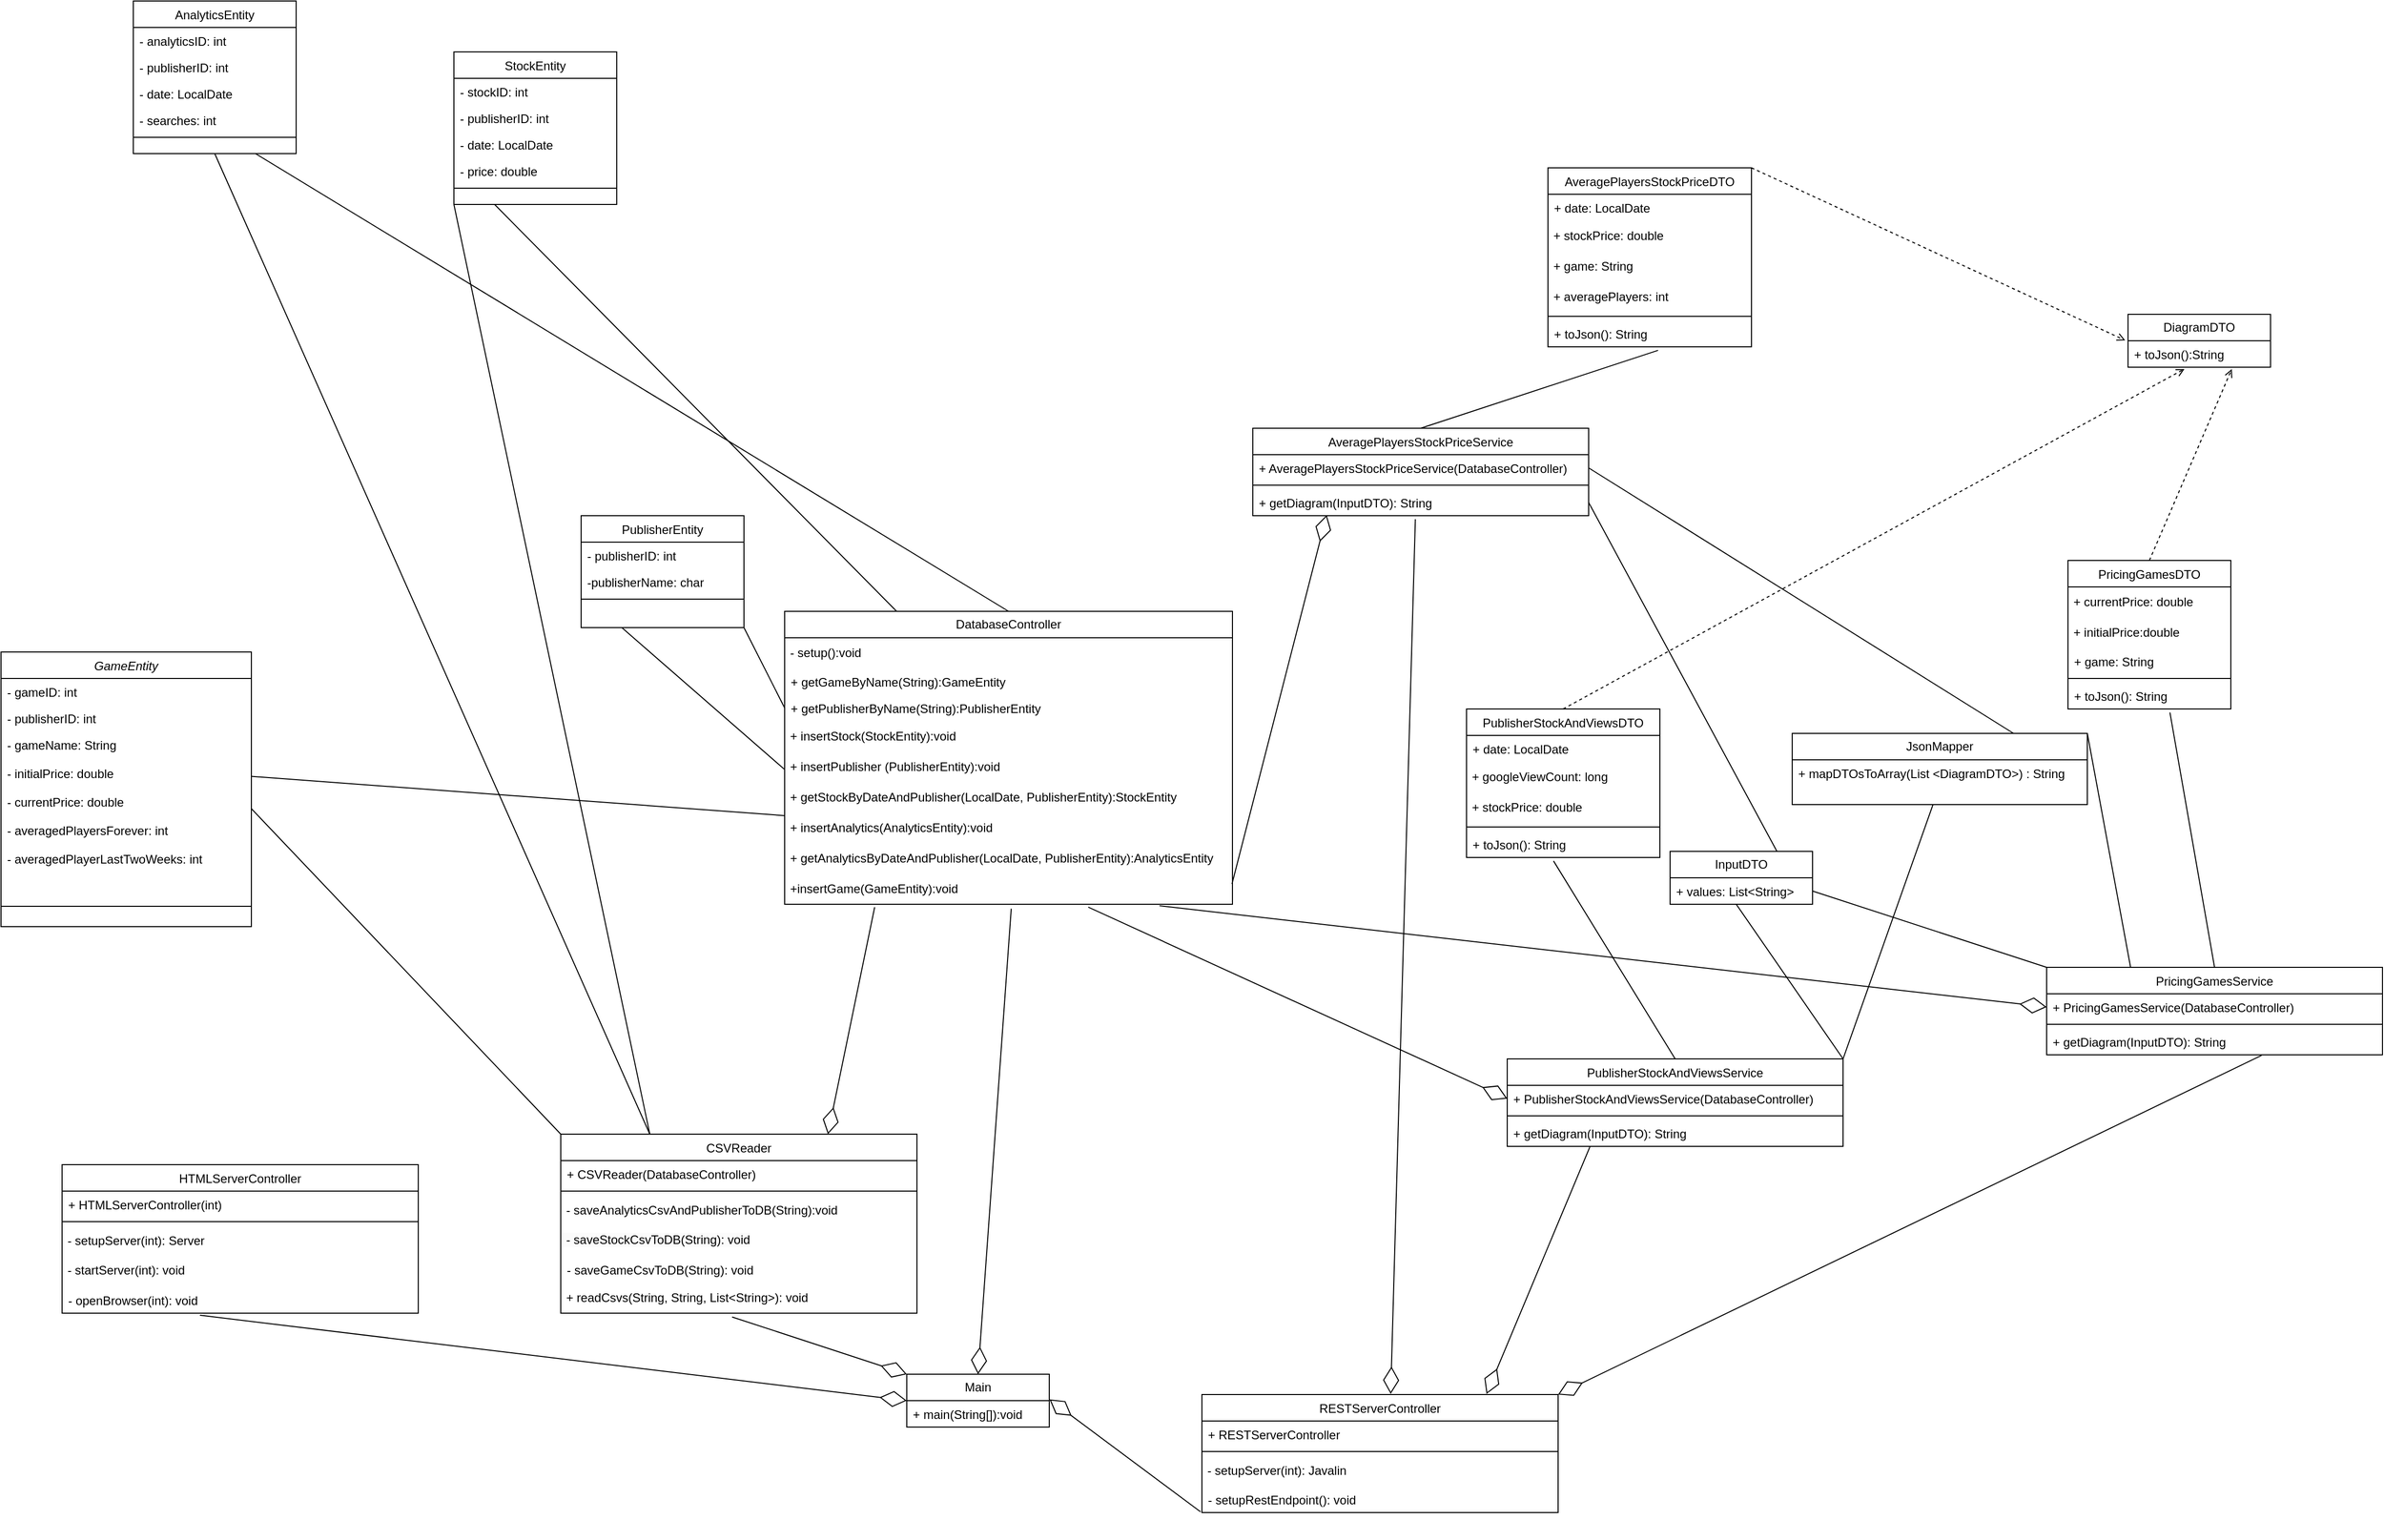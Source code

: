 <mxfile version="26.1.3">
  <diagram id="C5RBs43oDa-KdzZeNtuy" name="Page-1">
    <mxGraphModel dx="3033" dy="2357" grid="1" gridSize="10" guides="1" tooltips="1" connect="1" arrows="1" fold="1" page="1" pageScale="1" pageWidth="827" pageHeight="1169" math="0" shadow="0">
      <root>
        <mxCell id="WIyWlLk6GJQsqaUBKTNV-0" />
        <mxCell id="WIyWlLk6GJQsqaUBKTNV-1" parent="WIyWlLk6GJQsqaUBKTNV-0" />
        <mxCell id="zkfFHV4jXpPFQw0GAbJ--0" value="GameEntity" style="swimlane;fontStyle=2;align=center;verticalAlign=top;childLayout=stackLayout;horizontal=1;startSize=26;horizontalStack=0;resizeParent=1;resizeLast=0;collapsible=1;marginBottom=0;rounded=0;shadow=0;strokeWidth=1;" parent="WIyWlLk6GJQsqaUBKTNV-1" vertex="1">
          <mxGeometry x="-720" y="280" width="246" height="270" as="geometry">
            <mxRectangle x="230" y="140" width="160" height="26" as="alternateBounds" />
          </mxGeometry>
        </mxCell>
        <mxCell id="zkfFHV4jXpPFQw0GAbJ--1" value="- gameID: int" style="text;align=left;verticalAlign=top;spacingLeft=4;spacingRight=4;overflow=hidden;rotatable=0;points=[[0,0.5],[1,0.5]];portConstraint=eastwest;" parent="zkfFHV4jXpPFQw0GAbJ--0" vertex="1">
          <mxGeometry y="26" width="246" height="26" as="geometry" />
        </mxCell>
        <mxCell id="zkfFHV4jXpPFQw0GAbJ--2" value="- publisherID: int&#xa;&#xa;" style="text;align=left;verticalAlign=top;spacingLeft=4;spacingRight=4;overflow=hidden;rotatable=0;points=[[0,0.5],[1,0.5]];portConstraint=eastwest;rounded=0;shadow=0;html=0;" parent="zkfFHV4jXpPFQw0GAbJ--0" vertex="1">
          <mxGeometry y="52" width="246" height="26" as="geometry" />
        </mxCell>
        <mxCell id="zkfFHV4jXpPFQw0GAbJ--3" value="- gameName: String&#xa;&#xa;- initialPrice: double&#xa;&#xa;- currentPrice: double&#xa;&#xa;- averagedPlayersForever: int&#xa;&#xa;- averagedPlayerLastTwoWeeks: int&#xa;&#xa;" style="text;align=left;verticalAlign=top;spacingLeft=4;spacingRight=4;overflow=hidden;rotatable=0;points=[[0,0.5],[1,0.5]];portConstraint=eastwest;rounded=0;shadow=0;html=0;" parent="zkfFHV4jXpPFQw0GAbJ--0" vertex="1">
          <mxGeometry y="78" width="246" height="152" as="geometry" />
        </mxCell>
        <mxCell id="zkfFHV4jXpPFQw0GAbJ--4" value="" style="line;html=1;strokeWidth=1;align=left;verticalAlign=middle;spacingTop=-1;spacingLeft=3;spacingRight=3;rotatable=0;labelPosition=right;points=[];portConstraint=eastwest;" parent="zkfFHV4jXpPFQw0GAbJ--0" vertex="1">
          <mxGeometry y="230" width="246" height="40" as="geometry" />
        </mxCell>
        <mxCell id="zkfFHV4jXpPFQw0GAbJ--6" value="AnalyticsEntity" style="swimlane;fontStyle=0;align=center;verticalAlign=top;childLayout=stackLayout;horizontal=1;startSize=26;horizontalStack=0;resizeParent=1;resizeLast=0;collapsible=1;marginBottom=0;rounded=0;shadow=0;strokeWidth=1;" parent="WIyWlLk6GJQsqaUBKTNV-1" vertex="1">
          <mxGeometry x="-590" y="-360" width="160" height="150" as="geometry">
            <mxRectangle x="130" y="380" width="160" height="26" as="alternateBounds" />
          </mxGeometry>
        </mxCell>
        <mxCell id="zkfFHV4jXpPFQw0GAbJ--7" value="- analyticsID: int" style="text;align=left;verticalAlign=top;spacingLeft=4;spacingRight=4;overflow=hidden;rotatable=0;points=[[0,0.5],[1,0.5]];portConstraint=eastwest;" parent="zkfFHV4jXpPFQw0GAbJ--6" vertex="1">
          <mxGeometry y="26" width="160" height="26" as="geometry" />
        </mxCell>
        <mxCell id="zkfFHV4jXpPFQw0GAbJ--8" value="- publisherID: int" style="text;align=left;verticalAlign=top;spacingLeft=4;spacingRight=4;overflow=hidden;rotatable=0;points=[[0,0.5],[1,0.5]];portConstraint=eastwest;rounded=0;shadow=0;html=0;" parent="zkfFHV4jXpPFQw0GAbJ--6" vertex="1">
          <mxGeometry y="52" width="160" height="26" as="geometry" />
        </mxCell>
        <mxCell id="WZVfGuY07HlOEcDQ4D2R-6" value="- date: LocalDate" style="text;align=left;verticalAlign=top;spacingLeft=4;spacingRight=4;overflow=hidden;rotatable=0;points=[[0,0.5],[1,0.5]];portConstraint=eastwest;" parent="zkfFHV4jXpPFQw0GAbJ--6" vertex="1">
          <mxGeometry y="78" width="160" height="26" as="geometry" />
        </mxCell>
        <mxCell id="WZVfGuY07HlOEcDQ4D2R-7" value="- searches: int " style="text;align=left;verticalAlign=top;spacingLeft=4;spacingRight=4;overflow=hidden;rotatable=0;points=[[0,0.5],[1,0.5]];portConstraint=eastwest;" parent="zkfFHV4jXpPFQw0GAbJ--6" vertex="1">
          <mxGeometry y="104" width="160" height="26" as="geometry" />
        </mxCell>
        <mxCell id="zkfFHV4jXpPFQw0GAbJ--9" value="" style="line;html=1;strokeWidth=1;align=left;verticalAlign=middle;spacingTop=-1;spacingLeft=3;spacingRight=3;rotatable=0;labelPosition=right;points=[];portConstraint=eastwest;" parent="zkfFHV4jXpPFQw0GAbJ--6" vertex="1">
          <mxGeometry y="130" width="160" height="8" as="geometry" />
        </mxCell>
        <mxCell id="zkfFHV4jXpPFQw0GAbJ--13" value="StockEntity" style="swimlane;fontStyle=0;align=center;verticalAlign=top;childLayout=stackLayout;horizontal=1;startSize=26;horizontalStack=0;resizeParent=1;resizeLast=0;collapsible=1;marginBottom=0;rounded=0;shadow=0;strokeWidth=1;" parent="WIyWlLk6GJQsqaUBKTNV-1" vertex="1">
          <mxGeometry x="-275" y="-310" width="160" height="150" as="geometry">
            <mxRectangle x="340" y="380" width="170" height="26" as="alternateBounds" />
          </mxGeometry>
        </mxCell>
        <mxCell id="zkfFHV4jXpPFQw0GAbJ--14" value="- stockID: int" style="text;align=left;verticalAlign=top;spacingLeft=4;spacingRight=4;overflow=hidden;rotatable=0;points=[[0,0.5],[1,0.5]];portConstraint=eastwest;" parent="zkfFHV4jXpPFQw0GAbJ--13" vertex="1">
          <mxGeometry y="26" width="160" height="26" as="geometry" />
        </mxCell>
        <mxCell id="WZVfGuY07HlOEcDQ4D2R-8" value="- publisherID: int" style="text;align=left;verticalAlign=top;spacingLeft=4;spacingRight=4;overflow=hidden;rotatable=0;points=[[0,0.5],[1,0.5]];portConstraint=eastwest;" parent="zkfFHV4jXpPFQw0GAbJ--13" vertex="1">
          <mxGeometry y="52" width="160" height="26" as="geometry" />
        </mxCell>
        <mxCell id="WZVfGuY07HlOEcDQ4D2R-9" value="- date: LocalDate" style="text;align=left;verticalAlign=top;spacingLeft=4;spacingRight=4;overflow=hidden;rotatable=0;points=[[0,0.5],[1,0.5]];portConstraint=eastwest;" parent="zkfFHV4jXpPFQw0GAbJ--13" vertex="1">
          <mxGeometry y="78" width="160" height="26" as="geometry" />
        </mxCell>
        <mxCell id="WZVfGuY07HlOEcDQ4D2R-10" value="- price: double" style="text;align=left;verticalAlign=top;spacingLeft=4;spacingRight=4;overflow=hidden;rotatable=0;points=[[0,0.5],[1,0.5]];portConstraint=eastwest;" parent="zkfFHV4jXpPFQw0GAbJ--13" vertex="1">
          <mxGeometry y="104" width="160" height="26" as="geometry" />
        </mxCell>
        <mxCell id="zkfFHV4jXpPFQw0GAbJ--15" value="" style="line;html=1;strokeWidth=1;align=left;verticalAlign=middle;spacingTop=-1;spacingLeft=3;spacingRight=3;rotatable=0;labelPosition=right;points=[];portConstraint=eastwest;" parent="zkfFHV4jXpPFQw0GAbJ--13" vertex="1">
          <mxGeometry y="130" width="160" height="8" as="geometry" />
        </mxCell>
        <mxCell id="zkfFHV4jXpPFQw0GAbJ--17" value="PublisherEntity" style="swimlane;fontStyle=0;align=center;verticalAlign=top;childLayout=stackLayout;horizontal=1;startSize=26;horizontalStack=0;resizeParent=1;resizeLast=0;collapsible=1;marginBottom=0;rounded=0;shadow=0;strokeWidth=1;" parent="WIyWlLk6GJQsqaUBKTNV-1" vertex="1">
          <mxGeometry x="-150" y="146" width="160" height="110" as="geometry">
            <mxRectangle x="550" y="140" width="160" height="26" as="alternateBounds" />
          </mxGeometry>
        </mxCell>
        <mxCell id="zkfFHV4jXpPFQw0GAbJ--18" value="- publisherID: int" style="text;align=left;verticalAlign=top;spacingLeft=4;spacingRight=4;overflow=hidden;rotatable=0;points=[[0,0.5],[1,0.5]];portConstraint=eastwest;" parent="zkfFHV4jXpPFQw0GAbJ--17" vertex="1">
          <mxGeometry y="26" width="160" height="26" as="geometry" />
        </mxCell>
        <mxCell id="zkfFHV4jXpPFQw0GAbJ--22" value="-publisherName: char" style="text;align=left;verticalAlign=top;spacingLeft=4;spacingRight=4;overflow=hidden;rotatable=0;points=[[0,0.5],[1,0.5]];portConstraint=eastwest;rounded=0;shadow=0;html=0;" parent="zkfFHV4jXpPFQw0GAbJ--17" vertex="1">
          <mxGeometry y="52" width="160" height="26" as="geometry" />
        </mxCell>
        <mxCell id="zkfFHV4jXpPFQw0GAbJ--23" value="" style="line;html=1;strokeWidth=1;align=left;verticalAlign=middle;spacingTop=-1;spacingLeft=3;spacingRight=3;rotatable=0;labelPosition=right;points=[];portConstraint=eastwest;" parent="zkfFHV4jXpPFQw0GAbJ--17" vertex="1">
          <mxGeometry y="78" width="160" height="8" as="geometry" />
        </mxCell>
        <mxCell id="DfI2QQ_GTgpXw9auelYP-0" value="DatabaseController" style="swimlane;fontStyle=0;childLayout=stackLayout;horizontal=1;startSize=26;fillColor=none;horizontalStack=0;resizeParent=1;resizeParentMax=0;resizeLast=0;collapsible=1;marginBottom=0;whiteSpace=wrap;html=1;" vertex="1" parent="WIyWlLk6GJQsqaUBKTNV-1">
          <mxGeometry x="50" y="240" width="440" height="288" as="geometry" />
        </mxCell>
        <mxCell id="DfI2QQ_GTgpXw9auelYP-10" value="&amp;nbsp;- setup():void" style="text;html=1;align=left;verticalAlign=middle;resizable=0;points=[];autosize=1;strokeColor=none;fillColor=none;" vertex="1" parent="DfI2QQ_GTgpXw9auelYP-0">
          <mxGeometry y="26" width="440" height="30" as="geometry" />
        </mxCell>
        <mxCell id="DfI2QQ_GTgpXw9auelYP-1" value="+ getGameByName(String):GameEntity&amp;nbsp;" style="text;strokeColor=none;fillColor=none;align=left;verticalAlign=top;spacingLeft=4;spacingRight=4;overflow=hidden;rotatable=0;points=[[0,0.5],[1,0.5]];portConstraint=eastwest;whiteSpace=wrap;html=1;" vertex="1" parent="DfI2QQ_GTgpXw9auelYP-0">
          <mxGeometry y="56" width="440" height="26" as="geometry" />
        </mxCell>
        <mxCell id="DfI2QQ_GTgpXw9auelYP-2" value="+ getPublisherByName(String):PublisherEntity" style="text;strokeColor=none;fillColor=none;align=left;verticalAlign=top;spacingLeft=4;spacingRight=4;overflow=hidden;rotatable=0;points=[[0,0.5],[1,0.5]];portConstraint=eastwest;whiteSpace=wrap;html=1;" vertex="1" parent="DfI2QQ_GTgpXw9auelYP-0">
          <mxGeometry y="82" width="440" height="26" as="geometry" />
        </mxCell>
        <mxCell id="DfI2QQ_GTgpXw9auelYP-5" value="&amp;nbsp;+ insertStock(StockEntity):void" style="text;html=1;align=left;verticalAlign=middle;resizable=0;points=[];autosize=1;strokeColor=none;fillColor=none;" vertex="1" parent="DfI2QQ_GTgpXw9auelYP-0">
          <mxGeometry y="108" width="440" height="30" as="geometry" />
        </mxCell>
        <mxCell id="DfI2QQ_GTgpXw9auelYP-6" value="&amp;nbsp;+ insertPublisher (PublisherEntity):void" style="text;html=1;align=left;verticalAlign=middle;resizable=0;points=[];autosize=1;strokeColor=none;fillColor=none;" vertex="1" parent="DfI2QQ_GTgpXw9auelYP-0">
          <mxGeometry y="138" width="440" height="30" as="geometry" />
        </mxCell>
        <mxCell id="DfI2QQ_GTgpXw9auelYP-7" value="&amp;nbsp;+ getStockByDateAndPublisher(LocalDate, PublisherEntity):StockEntity" style="text;html=1;align=left;verticalAlign=middle;resizable=0;points=[];autosize=1;strokeColor=none;fillColor=none;" vertex="1" parent="DfI2QQ_GTgpXw9auelYP-0">
          <mxGeometry y="168" width="440" height="30" as="geometry" />
        </mxCell>
        <mxCell id="DfI2QQ_GTgpXw9auelYP-4" value="&amp;nbsp;+ insertAnalytics(AnalyticsEntity):void" style="text;html=1;align=left;verticalAlign=middle;resizable=0;points=[];autosize=1;strokeColor=none;fillColor=none;" vertex="1" parent="DfI2QQ_GTgpXw9auelYP-0">
          <mxGeometry y="198" width="440" height="30" as="geometry" />
        </mxCell>
        <mxCell id="DfI2QQ_GTgpXw9auelYP-9" value="&amp;nbsp;+ getAnalyticsByDateAndPublisher(LocalDate, PublisherEntity):AnalyticsEntity" style="text;html=1;align=left;verticalAlign=middle;resizable=0;points=[];autosize=1;strokeColor=none;fillColor=none;" vertex="1" parent="DfI2QQ_GTgpXw9auelYP-0">
          <mxGeometry y="228" width="440" height="30" as="geometry" />
        </mxCell>
        <mxCell id="DfI2QQ_GTgpXw9auelYP-8" value="&amp;nbsp;+insertGame(GameEntity):void" style="text;html=1;align=left;verticalAlign=middle;resizable=0;points=[];autosize=1;strokeColor=none;fillColor=none;" vertex="1" parent="DfI2QQ_GTgpXw9auelYP-0">
          <mxGeometry y="258" width="440" height="30" as="geometry" />
        </mxCell>
        <mxCell id="DfI2QQ_GTgpXw9auelYP-11" value="DiagramDTO" style="swimlane;fontStyle=0;childLayout=stackLayout;horizontal=1;startSize=26;fillColor=none;horizontalStack=0;resizeParent=1;resizeParentMax=0;resizeLast=0;collapsible=1;marginBottom=0;whiteSpace=wrap;html=1;" vertex="1" parent="WIyWlLk6GJQsqaUBKTNV-1">
          <mxGeometry x="1370" y="-52" width="140" height="52" as="geometry" />
        </mxCell>
        <mxCell id="DfI2QQ_GTgpXw9auelYP-12" value="+ toJson():String" style="text;strokeColor=none;fillColor=none;align=left;verticalAlign=top;spacingLeft=4;spacingRight=4;overflow=hidden;rotatable=0;points=[[0,0.5],[1,0.5]];portConstraint=eastwest;whiteSpace=wrap;html=1;" vertex="1" parent="DfI2QQ_GTgpXw9auelYP-11">
          <mxGeometry y="26" width="140" height="26" as="geometry" />
        </mxCell>
        <mxCell id="DfI2QQ_GTgpXw9auelYP-19" value="&lt;span style=&quot;font-weight: normal;&quot;&gt;PricingGamesDTO&lt;/span&gt;" style="swimlane;fontStyle=1;align=center;verticalAlign=top;childLayout=stackLayout;horizontal=1;startSize=26;horizontalStack=0;resizeParent=1;resizeParentMax=0;resizeLast=0;collapsible=1;marginBottom=0;whiteSpace=wrap;html=1;" vertex="1" parent="WIyWlLk6GJQsqaUBKTNV-1">
          <mxGeometry x="1311" y="190" width="160" height="146" as="geometry" />
        </mxCell>
        <mxCell id="DfI2QQ_GTgpXw9auelYP-23" value="&amp;nbsp;+ currentPrice: double" style="text;html=1;align=left;verticalAlign=middle;resizable=0;points=[];autosize=1;strokeColor=none;fillColor=none;" vertex="1" parent="DfI2QQ_GTgpXw9auelYP-19">
          <mxGeometry y="26" width="160" height="30" as="geometry" />
        </mxCell>
        <mxCell id="DfI2QQ_GTgpXw9auelYP-24" value="&amp;nbsp;+ initialPrice:double" style="text;html=1;align=left;verticalAlign=middle;resizable=0;points=[];autosize=1;strokeColor=none;fillColor=none;" vertex="1" parent="DfI2QQ_GTgpXw9auelYP-19">
          <mxGeometry y="56" width="160" height="30" as="geometry" />
        </mxCell>
        <mxCell id="DfI2QQ_GTgpXw9auelYP-20" value="+ game: String" style="text;strokeColor=none;fillColor=none;align=left;verticalAlign=top;spacingLeft=4;spacingRight=4;overflow=hidden;rotatable=0;points=[[0,0.5],[1,0.5]];portConstraint=eastwest;whiteSpace=wrap;html=1;" vertex="1" parent="DfI2QQ_GTgpXw9auelYP-19">
          <mxGeometry y="86" width="160" height="26" as="geometry" />
        </mxCell>
        <mxCell id="DfI2QQ_GTgpXw9auelYP-21" value="" style="line;strokeWidth=1;fillColor=none;align=left;verticalAlign=middle;spacingTop=-1;spacingLeft=3;spacingRight=3;rotatable=0;labelPosition=right;points=[];portConstraint=eastwest;strokeColor=inherit;" vertex="1" parent="DfI2QQ_GTgpXw9auelYP-19">
          <mxGeometry y="112" width="160" height="8" as="geometry" />
        </mxCell>
        <mxCell id="DfI2QQ_GTgpXw9auelYP-22" value="+ toJson(): String" style="text;strokeColor=none;fillColor=none;align=left;verticalAlign=top;spacingLeft=4;spacingRight=4;overflow=hidden;rotatable=0;points=[[0,0.5],[1,0.5]];portConstraint=eastwest;whiteSpace=wrap;html=1;" vertex="1" parent="DfI2QQ_GTgpXw9auelYP-19">
          <mxGeometry y="120" width="160" height="26" as="geometry" />
        </mxCell>
        <mxCell id="DfI2QQ_GTgpXw9auelYP-26" value="&lt;span style=&quot;font-weight: normal;&quot;&gt;AveragePlayersStockPriceDTO&lt;/span&gt;" style="swimlane;fontStyle=1;align=center;verticalAlign=top;childLayout=stackLayout;horizontal=1;startSize=26;horizontalStack=0;resizeParent=1;resizeParentMax=0;resizeLast=0;collapsible=1;marginBottom=0;whiteSpace=wrap;html=1;" vertex="1" parent="WIyWlLk6GJQsqaUBKTNV-1">
          <mxGeometry x="800" y="-196" width="200" height="176" as="geometry" />
        </mxCell>
        <mxCell id="DfI2QQ_GTgpXw9auelYP-27" value="+ date: LocalDate" style="text;strokeColor=none;fillColor=none;align=left;verticalAlign=top;spacingLeft=4;spacingRight=4;overflow=hidden;rotatable=0;points=[[0,0.5],[1,0.5]];portConstraint=eastwest;whiteSpace=wrap;html=1;" vertex="1" parent="DfI2QQ_GTgpXw9auelYP-26">
          <mxGeometry y="26" width="200" height="26" as="geometry" />
        </mxCell>
        <mxCell id="DfI2QQ_GTgpXw9auelYP-30" value="&amp;nbsp;+ stockPrice: double&amp;nbsp;" style="text;html=1;align=left;verticalAlign=middle;resizable=0;points=[];autosize=1;strokeColor=none;fillColor=none;" vertex="1" parent="DfI2QQ_GTgpXw9auelYP-26">
          <mxGeometry y="52" width="200" height="30" as="geometry" />
        </mxCell>
        <mxCell id="DfI2QQ_GTgpXw9auelYP-32" value="&amp;nbsp;+ game: String" style="text;html=1;align=left;verticalAlign=middle;resizable=0;points=[];autosize=1;strokeColor=none;fillColor=none;" vertex="1" parent="DfI2QQ_GTgpXw9auelYP-26">
          <mxGeometry y="82" width="200" height="30" as="geometry" />
        </mxCell>
        <mxCell id="DfI2QQ_GTgpXw9auelYP-33" value="&amp;nbsp;+ averagePlayers: int" style="text;html=1;align=left;verticalAlign=middle;resizable=0;points=[];autosize=1;strokeColor=none;fillColor=none;" vertex="1" parent="DfI2QQ_GTgpXw9auelYP-26">
          <mxGeometry y="112" width="200" height="30" as="geometry" />
        </mxCell>
        <mxCell id="DfI2QQ_GTgpXw9auelYP-28" value="" style="line;strokeWidth=1;fillColor=none;align=left;verticalAlign=middle;spacingTop=-1;spacingLeft=3;spacingRight=3;rotatable=0;labelPosition=right;points=[];portConstraint=eastwest;strokeColor=inherit;" vertex="1" parent="DfI2QQ_GTgpXw9auelYP-26">
          <mxGeometry y="142" width="200" height="8" as="geometry" />
        </mxCell>
        <mxCell id="DfI2QQ_GTgpXw9auelYP-29" value="+ toJson(): String" style="text;strokeColor=none;fillColor=none;align=left;verticalAlign=top;spacingLeft=4;spacingRight=4;overflow=hidden;rotatable=0;points=[[0,0.5],[1,0.5]];portConstraint=eastwest;whiteSpace=wrap;html=1;" vertex="1" parent="DfI2QQ_GTgpXw9auelYP-26">
          <mxGeometry y="150" width="200" height="26" as="geometry" />
        </mxCell>
        <mxCell id="DfI2QQ_GTgpXw9auelYP-34" value="&lt;span style=&quot;font-weight: 400;&quot;&gt;PublisherStockAndViewsDTO&lt;/span&gt;" style="swimlane;fontStyle=1;align=center;verticalAlign=top;childLayout=stackLayout;horizontal=1;startSize=26;horizontalStack=0;resizeParent=1;resizeParentMax=0;resizeLast=0;collapsible=1;marginBottom=0;whiteSpace=wrap;html=1;" vertex="1" parent="WIyWlLk6GJQsqaUBKTNV-1">
          <mxGeometry x="720" y="336" width="190" height="146" as="geometry" />
        </mxCell>
        <mxCell id="DfI2QQ_GTgpXw9auelYP-35" value="+ date: LocalDate" style="text;strokeColor=none;fillColor=none;align=left;verticalAlign=top;spacingLeft=4;spacingRight=4;overflow=hidden;rotatable=0;points=[[0,0.5],[1,0.5]];portConstraint=eastwest;whiteSpace=wrap;html=1;" vertex="1" parent="DfI2QQ_GTgpXw9auelYP-34">
          <mxGeometry y="26" width="190" height="26" as="geometry" />
        </mxCell>
        <mxCell id="DfI2QQ_GTgpXw9auelYP-38" value="&amp;nbsp;+ googleViewCount: long" style="text;html=1;align=left;verticalAlign=middle;resizable=0;points=[];autosize=1;strokeColor=none;fillColor=none;" vertex="1" parent="DfI2QQ_GTgpXw9auelYP-34">
          <mxGeometry y="52" width="190" height="30" as="geometry" />
        </mxCell>
        <mxCell id="DfI2QQ_GTgpXw9auelYP-39" value="&amp;nbsp;+ stockPrice: double" style="text;html=1;align=left;verticalAlign=middle;resizable=0;points=[];autosize=1;strokeColor=none;fillColor=none;" vertex="1" parent="DfI2QQ_GTgpXw9auelYP-34">
          <mxGeometry y="82" width="190" height="30" as="geometry" />
        </mxCell>
        <mxCell id="DfI2QQ_GTgpXw9auelYP-36" value="" style="line;strokeWidth=1;fillColor=none;align=left;verticalAlign=middle;spacingTop=-1;spacingLeft=3;spacingRight=3;rotatable=0;labelPosition=right;points=[];portConstraint=eastwest;strokeColor=inherit;" vertex="1" parent="DfI2QQ_GTgpXw9auelYP-34">
          <mxGeometry y="112" width="190" height="8" as="geometry" />
        </mxCell>
        <mxCell id="DfI2QQ_GTgpXw9auelYP-37" value="+ toJson(): String" style="text;strokeColor=none;fillColor=none;align=left;verticalAlign=top;spacingLeft=4;spacingRight=4;overflow=hidden;rotatable=0;points=[[0,0.5],[1,0.5]];portConstraint=eastwest;whiteSpace=wrap;html=1;" vertex="1" parent="DfI2QQ_GTgpXw9auelYP-34">
          <mxGeometry y="120" width="190" height="26" as="geometry" />
        </mxCell>
        <mxCell id="DfI2QQ_GTgpXw9auelYP-40" value="InputDTO" style="swimlane;fontStyle=0;childLayout=stackLayout;horizontal=1;startSize=26;fillColor=none;horizontalStack=0;resizeParent=1;resizeParentMax=0;resizeLast=0;collapsible=1;marginBottom=0;whiteSpace=wrap;html=1;" vertex="1" parent="WIyWlLk6GJQsqaUBKTNV-1">
          <mxGeometry x="920" y="476" width="140" height="52" as="geometry" />
        </mxCell>
        <mxCell id="DfI2QQ_GTgpXw9auelYP-41" value="+ values: List&amp;lt;String&amp;gt;" style="text;strokeColor=none;fillColor=none;align=left;verticalAlign=top;spacingLeft=4;spacingRight=4;overflow=hidden;rotatable=0;points=[[0,0.5],[1,0.5]];portConstraint=eastwest;whiteSpace=wrap;html=1;" vertex="1" parent="DfI2QQ_GTgpXw9auelYP-40">
          <mxGeometry y="26" width="140" height="26" as="geometry" />
        </mxCell>
        <mxCell id="DfI2QQ_GTgpXw9auelYP-44" value="Main" style="swimlane;fontStyle=0;childLayout=stackLayout;horizontal=1;startSize=26;fillColor=none;horizontalStack=0;resizeParent=1;resizeParentMax=0;resizeLast=0;collapsible=1;marginBottom=0;whiteSpace=wrap;html=1;" vertex="1" parent="WIyWlLk6GJQsqaUBKTNV-1">
          <mxGeometry x="170" y="990" width="140" height="52" as="geometry" />
        </mxCell>
        <mxCell id="DfI2QQ_GTgpXw9auelYP-45" value="+ main(String[]):void" style="text;strokeColor=none;fillColor=none;align=left;verticalAlign=top;spacingLeft=4;spacingRight=4;overflow=hidden;rotatable=0;points=[[0,0.5],[1,0.5]];portConstraint=eastwest;whiteSpace=wrap;html=1;" vertex="1" parent="DfI2QQ_GTgpXw9auelYP-44">
          <mxGeometry y="26" width="140" height="26" as="geometry" />
        </mxCell>
        <mxCell id="DfI2QQ_GTgpXw9auelYP-46" value="JsonMapper" style="swimlane;fontStyle=0;childLayout=stackLayout;horizontal=1;startSize=26;fillColor=none;horizontalStack=0;resizeParent=1;resizeParentMax=0;resizeLast=0;collapsible=1;marginBottom=0;whiteSpace=wrap;html=1;" vertex="1" parent="WIyWlLk6GJQsqaUBKTNV-1">
          <mxGeometry x="1040" y="360" width="290" height="70" as="geometry" />
        </mxCell>
        <mxCell id="DfI2QQ_GTgpXw9auelYP-47" value="+ mapDTOsToArray(List &amp;lt;DiagramDTO&amp;gt;) : String" style="text;strokeColor=none;fillColor=none;align=left;verticalAlign=top;spacingLeft=4;spacingRight=4;overflow=hidden;rotatable=0;points=[[0,0.5],[1,0.5]];portConstraint=eastwest;whiteSpace=wrap;html=1;" vertex="1" parent="DfI2QQ_GTgpXw9auelYP-46">
          <mxGeometry y="26" width="290" height="44" as="geometry" />
        </mxCell>
        <mxCell id="DfI2QQ_GTgpXw9auelYP-48" value="&lt;span style=&quot;font-weight: 400;&quot;&gt;AveragePlayersStockPriceService&lt;/span&gt;" style="swimlane;fontStyle=1;align=center;verticalAlign=top;childLayout=stackLayout;horizontal=1;startSize=26;horizontalStack=0;resizeParent=1;resizeParentMax=0;resizeLast=0;collapsible=1;marginBottom=0;whiteSpace=wrap;html=1;" vertex="1" parent="WIyWlLk6GJQsqaUBKTNV-1">
          <mxGeometry x="510" y="60" width="330" height="86" as="geometry" />
        </mxCell>
        <mxCell id="DfI2QQ_GTgpXw9auelYP-49" value="+ AveragePlayersStockPriceService(DatabaseController)" style="text;strokeColor=none;fillColor=none;align=left;verticalAlign=top;spacingLeft=4;spacingRight=4;overflow=hidden;rotatable=0;points=[[0,0.5],[1,0.5]];portConstraint=eastwest;whiteSpace=wrap;html=1;" vertex="1" parent="DfI2QQ_GTgpXw9auelYP-48">
          <mxGeometry y="26" width="330" height="26" as="geometry" />
        </mxCell>
        <mxCell id="DfI2QQ_GTgpXw9auelYP-50" value="" style="line;strokeWidth=1;fillColor=none;align=left;verticalAlign=middle;spacingTop=-1;spacingLeft=3;spacingRight=3;rotatable=0;labelPosition=right;points=[];portConstraint=eastwest;strokeColor=inherit;" vertex="1" parent="DfI2QQ_GTgpXw9auelYP-48">
          <mxGeometry y="52" width="330" height="8" as="geometry" />
        </mxCell>
        <mxCell id="DfI2QQ_GTgpXw9auelYP-51" value="+ getDiagram(InputDTO): String" style="text;strokeColor=none;fillColor=none;align=left;verticalAlign=top;spacingLeft=4;spacingRight=4;overflow=hidden;rotatable=0;points=[[0,0.5],[1,0.5]];portConstraint=eastwest;whiteSpace=wrap;html=1;" vertex="1" parent="DfI2QQ_GTgpXw9auelYP-48">
          <mxGeometry y="60" width="330" height="26" as="geometry" />
        </mxCell>
        <mxCell id="DfI2QQ_GTgpXw9auelYP-52" value="&lt;span style=&quot;font-weight: 400;&quot;&gt;PublisherStockAndViewsService&lt;/span&gt;" style="swimlane;fontStyle=1;align=center;verticalAlign=top;childLayout=stackLayout;horizontal=1;startSize=26;horizontalStack=0;resizeParent=1;resizeParentMax=0;resizeLast=0;collapsible=1;marginBottom=0;whiteSpace=wrap;html=1;" vertex="1" parent="WIyWlLk6GJQsqaUBKTNV-1">
          <mxGeometry x="760" y="680" width="330" height="86" as="geometry" />
        </mxCell>
        <mxCell id="DfI2QQ_GTgpXw9auelYP-53" value="&lt;span style=&quot;text-align: center;&quot;&gt;+ PublisherStockAndViewsService(DatabaseController)&lt;/span&gt;" style="text;strokeColor=none;fillColor=none;align=left;verticalAlign=top;spacingLeft=4;spacingRight=4;overflow=hidden;rotatable=0;points=[[0,0.5],[1,0.5]];portConstraint=eastwest;whiteSpace=wrap;html=1;" vertex="1" parent="DfI2QQ_GTgpXw9auelYP-52">
          <mxGeometry y="26" width="330" height="26" as="geometry" />
        </mxCell>
        <mxCell id="DfI2QQ_GTgpXw9auelYP-54" value="" style="line;strokeWidth=1;fillColor=none;align=left;verticalAlign=middle;spacingTop=-1;spacingLeft=3;spacingRight=3;rotatable=0;labelPosition=right;points=[];portConstraint=eastwest;strokeColor=inherit;" vertex="1" parent="DfI2QQ_GTgpXw9auelYP-52">
          <mxGeometry y="52" width="330" height="8" as="geometry" />
        </mxCell>
        <mxCell id="DfI2QQ_GTgpXw9auelYP-55" value="+ getDiagram(InputDTO): String" style="text;strokeColor=none;fillColor=none;align=left;verticalAlign=top;spacingLeft=4;spacingRight=4;overflow=hidden;rotatable=0;points=[[0,0.5],[1,0.5]];portConstraint=eastwest;whiteSpace=wrap;html=1;" vertex="1" parent="DfI2QQ_GTgpXw9auelYP-52">
          <mxGeometry y="60" width="330" height="26" as="geometry" />
        </mxCell>
        <mxCell id="DfI2QQ_GTgpXw9auelYP-56" value="&lt;span style=&quot;font-weight: 400;&quot;&gt;PricingGamesService&lt;/span&gt;" style="swimlane;fontStyle=1;align=center;verticalAlign=top;childLayout=stackLayout;horizontal=1;startSize=26;horizontalStack=0;resizeParent=1;resizeParentMax=0;resizeLast=0;collapsible=1;marginBottom=0;whiteSpace=wrap;html=1;" vertex="1" parent="WIyWlLk6GJQsqaUBKTNV-1">
          <mxGeometry x="1290" y="590" width="330" height="86" as="geometry" />
        </mxCell>
        <mxCell id="DfI2QQ_GTgpXw9auelYP-57" value="&lt;span style=&quot;text-align: center;&quot;&gt;+ PricingGamesService(DatabaseController)&lt;/span&gt;" style="text;strokeColor=none;fillColor=none;align=left;verticalAlign=top;spacingLeft=4;spacingRight=4;overflow=hidden;rotatable=0;points=[[0,0.5],[1,0.5]];portConstraint=eastwest;whiteSpace=wrap;html=1;" vertex="1" parent="DfI2QQ_GTgpXw9auelYP-56">
          <mxGeometry y="26" width="330" height="26" as="geometry" />
        </mxCell>
        <mxCell id="DfI2QQ_GTgpXw9auelYP-58" value="" style="line;strokeWidth=1;fillColor=none;align=left;verticalAlign=middle;spacingTop=-1;spacingLeft=3;spacingRight=3;rotatable=0;labelPosition=right;points=[];portConstraint=eastwest;strokeColor=inherit;" vertex="1" parent="DfI2QQ_GTgpXw9auelYP-56">
          <mxGeometry y="52" width="330" height="8" as="geometry" />
        </mxCell>
        <mxCell id="DfI2QQ_GTgpXw9auelYP-59" value="+ getDiagram(InputDTO): String" style="text;strokeColor=none;fillColor=none;align=left;verticalAlign=top;spacingLeft=4;spacingRight=4;overflow=hidden;rotatable=0;points=[[0,0.5],[1,0.5]];portConstraint=eastwest;whiteSpace=wrap;html=1;" vertex="1" parent="DfI2QQ_GTgpXw9auelYP-56">
          <mxGeometry y="60" width="330" height="26" as="geometry" />
        </mxCell>
        <mxCell id="DfI2QQ_GTgpXw9auelYP-60" value="&lt;span style=&quot;font-weight: 400;&quot;&gt;CSVReader&lt;/span&gt;" style="swimlane;fontStyle=1;align=center;verticalAlign=top;childLayout=stackLayout;horizontal=1;startSize=26;horizontalStack=0;resizeParent=1;resizeParentMax=0;resizeLast=0;collapsible=1;marginBottom=0;whiteSpace=wrap;html=1;" vertex="1" parent="WIyWlLk6GJQsqaUBKTNV-1">
          <mxGeometry x="-170" y="754" width="350" height="176" as="geometry" />
        </mxCell>
        <mxCell id="DfI2QQ_GTgpXw9auelYP-61" value="+ CSVReader(DatabaseController)" style="text;strokeColor=none;fillColor=none;align=left;verticalAlign=top;spacingLeft=4;spacingRight=4;overflow=hidden;rotatable=0;points=[[0,0.5],[1,0.5]];portConstraint=eastwest;whiteSpace=wrap;html=1;" vertex="1" parent="DfI2QQ_GTgpXw9auelYP-60">
          <mxGeometry y="26" width="350" height="26" as="geometry" />
        </mxCell>
        <mxCell id="DfI2QQ_GTgpXw9auelYP-64" value="" style="line;strokeWidth=1;fillColor=none;align=left;verticalAlign=middle;spacingTop=-1;spacingLeft=3;spacingRight=3;rotatable=0;labelPosition=right;points=[];portConstraint=eastwest;strokeColor=inherit;" vertex="1" parent="DfI2QQ_GTgpXw9auelYP-60">
          <mxGeometry y="52" width="350" height="8" as="geometry" />
        </mxCell>
        <mxCell id="DfI2QQ_GTgpXw9auelYP-66" value="&amp;nbsp;- saveAnalyticsCsvAndPublisherToDB(String):void" style="text;html=1;align=left;verticalAlign=middle;resizable=0;points=[];autosize=1;strokeColor=none;fillColor=none;" vertex="1" parent="DfI2QQ_GTgpXw9auelYP-60">
          <mxGeometry y="60" width="350" height="30" as="geometry" />
        </mxCell>
        <mxCell id="DfI2QQ_GTgpXw9auelYP-68" value="&lt;span style=&quot;color: rgb(0, 0, 0); font-family: Helvetica; font-size: 12px; font-style: normal; font-variant-ligatures: normal; font-variant-caps: normal; font-weight: 400; letter-spacing: normal; orphans: 2; text-align: left; text-indent: 0px; text-transform: none; widows: 2; word-spacing: 0px; -webkit-text-stroke-width: 0px; white-space: normal; background-color: rgb(251, 251, 251); text-decoration-thickness: initial; text-decoration-style: initial; text-decoration-color: initial; float: none; display: inline !important;&quot;&gt;&amp;nbsp;- saveStockCsvToDB(String): void&lt;/span&gt;" style="text;whiteSpace=wrap;html=1;" vertex="1" parent="DfI2QQ_GTgpXw9auelYP-60">
          <mxGeometry y="90" width="350" height="30" as="geometry" />
        </mxCell>
        <mxCell id="DfI2QQ_GTgpXw9auelYP-65" value="- saveGameCsvToDB(String): void" style="text;strokeColor=none;fillColor=none;align=left;verticalAlign=top;spacingLeft=4;spacingRight=4;overflow=hidden;rotatable=0;points=[[0,0.5],[1,0.5]];portConstraint=eastwest;whiteSpace=wrap;html=1;" vertex="1" parent="DfI2QQ_GTgpXw9auelYP-60">
          <mxGeometry y="120" width="350" height="26" as="geometry" />
        </mxCell>
        <mxCell id="DfI2QQ_GTgpXw9auelYP-69" value="&amp;nbsp;+ readCsvs(String, String, List&amp;lt;String&amp;gt;): void" style="text;html=1;align=left;verticalAlign=middle;resizable=0;points=[];autosize=1;strokeColor=none;fillColor=none;" vertex="1" parent="DfI2QQ_GTgpXw9auelYP-60">
          <mxGeometry y="146" width="350" height="30" as="geometry" />
        </mxCell>
        <mxCell id="DfI2QQ_GTgpXw9auelYP-70" value="&lt;span style=&quot;font-weight: 400;&quot;&gt;HTMLServerController&lt;/span&gt;" style="swimlane;fontStyle=1;align=center;verticalAlign=top;childLayout=stackLayout;horizontal=1;startSize=26;horizontalStack=0;resizeParent=1;resizeParentMax=0;resizeLast=0;collapsible=1;marginBottom=0;whiteSpace=wrap;html=1;" vertex="1" parent="WIyWlLk6GJQsqaUBKTNV-1">
          <mxGeometry x="-660" y="784" width="350" height="146" as="geometry" />
        </mxCell>
        <mxCell id="DfI2QQ_GTgpXw9auelYP-71" value="+&amp;nbsp;&lt;span style=&quot;text-align: center;&quot;&gt;HTMLServerController&lt;/span&gt;(int)" style="text;strokeColor=none;fillColor=none;align=left;verticalAlign=top;spacingLeft=4;spacingRight=4;overflow=hidden;rotatable=0;points=[[0,0.5],[1,0.5]];portConstraint=eastwest;whiteSpace=wrap;html=1;" vertex="1" parent="DfI2QQ_GTgpXw9auelYP-70">
          <mxGeometry y="26" width="350" height="26" as="geometry" />
        </mxCell>
        <mxCell id="DfI2QQ_GTgpXw9auelYP-72" value="" style="line;strokeWidth=1;fillColor=none;align=left;verticalAlign=middle;spacingTop=-1;spacingLeft=3;spacingRight=3;rotatable=0;labelPosition=right;points=[];portConstraint=eastwest;strokeColor=inherit;" vertex="1" parent="DfI2QQ_GTgpXw9auelYP-70">
          <mxGeometry y="52" width="350" height="8" as="geometry" />
        </mxCell>
        <mxCell id="DfI2QQ_GTgpXw9auelYP-73" value="&amp;nbsp;- setupServer(int): Server" style="text;html=1;align=left;verticalAlign=middle;resizable=0;points=[];autosize=1;strokeColor=none;fillColor=none;" vertex="1" parent="DfI2QQ_GTgpXw9auelYP-70">
          <mxGeometry y="60" width="350" height="30" as="geometry" />
        </mxCell>
        <mxCell id="DfI2QQ_GTgpXw9auelYP-74" value="&amp;nbsp;- startServer(int): void" style="text;whiteSpace=wrap;html=1;" vertex="1" parent="DfI2QQ_GTgpXw9auelYP-70">
          <mxGeometry y="90" width="350" height="30" as="geometry" />
        </mxCell>
        <mxCell id="DfI2QQ_GTgpXw9auelYP-75" value="- openBrowser(int): void" style="text;strokeColor=none;fillColor=none;align=left;verticalAlign=top;spacingLeft=4;spacingRight=4;overflow=hidden;rotatable=0;points=[[0,0.5],[1,0.5]];portConstraint=eastwest;whiteSpace=wrap;html=1;" vertex="1" parent="DfI2QQ_GTgpXw9auelYP-70">
          <mxGeometry y="120" width="350" height="26" as="geometry" />
        </mxCell>
        <mxCell id="DfI2QQ_GTgpXw9auelYP-77" value="&lt;span style=&quot;font-weight: 400;&quot;&gt;RESTServerController&lt;/span&gt;" style="swimlane;fontStyle=1;align=center;verticalAlign=top;childLayout=stackLayout;horizontal=1;startSize=26;horizontalStack=0;resizeParent=1;resizeParentMax=0;resizeLast=0;collapsible=1;marginBottom=0;whiteSpace=wrap;html=1;" vertex="1" parent="WIyWlLk6GJQsqaUBKTNV-1">
          <mxGeometry x="460" y="1010" width="350" height="116" as="geometry" />
        </mxCell>
        <mxCell id="DfI2QQ_GTgpXw9auelYP-78" value="+&amp;nbsp;&lt;span style=&quot;text-align: center;&quot;&gt;RESTServerController&lt;/span&gt;" style="text;strokeColor=none;fillColor=none;align=left;verticalAlign=top;spacingLeft=4;spacingRight=4;overflow=hidden;rotatable=0;points=[[0,0.5],[1,0.5]];portConstraint=eastwest;whiteSpace=wrap;html=1;" vertex="1" parent="DfI2QQ_GTgpXw9auelYP-77">
          <mxGeometry y="26" width="350" height="26" as="geometry" />
        </mxCell>
        <mxCell id="DfI2QQ_GTgpXw9auelYP-79" value="" style="line;strokeWidth=1;fillColor=none;align=left;verticalAlign=middle;spacingTop=-1;spacingLeft=3;spacingRight=3;rotatable=0;labelPosition=right;points=[];portConstraint=eastwest;strokeColor=inherit;" vertex="1" parent="DfI2QQ_GTgpXw9auelYP-77">
          <mxGeometry y="52" width="350" height="8" as="geometry" />
        </mxCell>
        <mxCell id="DfI2QQ_GTgpXw9auelYP-80" value="&amp;nbsp;- setupServer(int): Javalin" style="text;html=1;align=left;verticalAlign=middle;resizable=0;points=[];autosize=1;strokeColor=none;fillColor=none;" vertex="1" parent="DfI2QQ_GTgpXw9auelYP-77">
          <mxGeometry y="60" width="350" height="30" as="geometry" />
        </mxCell>
        <mxCell id="DfI2QQ_GTgpXw9auelYP-82" value="- setupRestEndpoint(): void" style="text;strokeColor=none;fillColor=none;align=left;verticalAlign=top;spacingLeft=4;spacingRight=4;overflow=hidden;rotatable=0;points=[[0,0.5],[1,0.5]];portConstraint=eastwest;whiteSpace=wrap;html=1;" vertex="1" parent="DfI2QQ_GTgpXw9auelYP-77">
          <mxGeometry y="90" width="350" height="26" as="geometry" />
        </mxCell>
        <mxCell id="DfI2QQ_GTgpXw9auelYP-90" value="" style="html=1;verticalAlign=bottom;labelBackgroundColor=none;endArrow=open;endFill=0;dashed=1;rounded=0;exitX=0.5;exitY=0;exitDx=0;exitDy=0;entryX=0.396;entryY=1.066;entryDx=0;entryDy=0;entryPerimeter=0;" edge="1" parent="WIyWlLk6GJQsqaUBKTNV-1" source="DfI2QQ_GTgpXw9auelYP-34" target="DfI2QQ_GTgpXw9auelYP-12">
          <mxGeometry width="160" relative="1" as="geometry">
            <mxPoint x="1510" y="489.14" as="sourcePoint" />
            <mxPoint x="1540" y="200" as="targetPoint" />
          </mxGeometry>
        </mxCell>
        <mxCell id="DfI2QQ_GTgpXw9auelYP-98" value="" style="endArrow=diamondThin;endFill=0;endSize=24;html=1;rounded=0;exitX=0.201;exitY=1.095;exitDx=0;exitDy=0;exitPerimeter=0;entryX=0.75;entryY=0;entryDx=0;entryDy=0;" edge="1" parent="WIyWlLk6GJQsqaUBKTNV-1" source="DfI2QQ_GTgpXw9auelYP-8" target="DfI2QQ_GTgpXw9auelYP-60">
          <mxGeometry width="160" relative="1" as="geometry">
            <mxPoint x="470" y="860" as="sourcePoint" />
            <mxPoint x="630" y="860" as="targetPoint" />
          </mxGeometry>
        </mxCell>
        <mxCell id="DfI2QQ_GTgpXw9auelYP-100" value="" style="endArrow=diamondThin;endFill=0;endSize=24;html=1;rounded=0;exitX=0.999;exitY=0.333;exitDx=0;exitDy=0;exitPerimeter=0;entryX=0.22;entryY=0.975;entryDx=0;entryDy=0;entryPerimeter=0;" edge="1" parent="WIyWlLk6GJQsqaUBKTNV-1" source="DfI2QQ_GTgpXw9auelYP-8" target="DfI2QQ_GTgpXw9auelYP-51">
          <mxGeometry width="160" relative="1" as="geometry">
            <mxPoint x="645" y="661.5" as="sourcePoint" />
            <mxPoint x="490" y="864.5" as="targetPoint" />
          </mxGeometry>
        </mxCell>
        <mxCell id="DfI2QQ_GTgpXw9auelYP-101" value="" style="endArrow=diamondThin;endFill=0;endSize=24;html=1;rounded=0;exitX=0.837;exitY=1.048;exitDx=0;exitDy=0;exitPerimeter=0;entryX=0;entryY=0.5;entryDx=0;entryDy=0;" edge="1" parent="WIyWlLk6GJQsqaUBKTNV-1" source="DfI2QQ_GTgpXw9auelYP-8" target="DfI2QQ_GTgpXw9auelYP-57">
          <mxGeometry width="160" relative="1" as="geometry">
            <mxPoint x="695" y="620" as="sourcePoint" />
            <mxPoint x="540" y="823" as="targetPoint" />
          </mxGeometry>
        </mxCell>
        <mxCell id="DfI2QQ_GTgpXw9auelYP-102" value="" style="endArrow=diamondThin;endFill=0;endSize=24;html=1;rounded=0;exitX=0.678;exitY=1.095;exitDx=0;exitDy=0;exitPerimeter=0;entryX=0;entryY=0.5;entryDx=0;entryDy=0;" edge="1" parent="WIyWlLk6GJQsqaUBKTNV-1" source="DfI2QQ_GTgpXw9auelYP-8" target="DfI2QQ_GTgpXw9auelYP-53">
          <mxGeometry width="160" relative="1" as="geometry">
            <mxPoint x="675" y="670" as="sourcePoint" />
            <mxPoint x="520" y="873" as="targetPoint" />
          </mxGeometry>
        </mxCell>
        <mxCell id="DfI2QQ_GTgpXw9auelYP-111" value="" style="endArrow=none;html=1;rounded=0;exitX=0.5;exitY=0;exitDx=0;exitDy=0;entryX=0.75;entryY=1;entryDx=0;entryDy=0;" edge="1" parent="WIyWlLk6GJQsqaUBKTNV-1" source="DfI2QQ_GTgpXw9auelYP-0" target="zkfFHV4jXpPFQw0GAbJ--6">
          <mxGeometry width="50" height="50" relative="1" as="geometry">
            <mxPoint x="460" y="100" as="sourcePoint" />
            <mxPoint x="510" y="50" as="targetPoint" />
          </mxGeometry>
        </mxCell>
        <mxCell id="DfI2QQ_GTgpXw9auelYP-112" value="" style="endArrow=none;html=1;rounded=0;exitX=0.25;exitY=0;exitDx=0;exitDy=0;entryX=0.5;entryY=1;entryDx=0;entryDy=0;" edge="1" parent="WIyWlLk6GJQsqaUBKTNV-1" source="DfI2QQ_GTgpXw9auelYP-60" target="zkfFHV4jXpPFQw0GAbJ--6">
          <mxGeometry width="50" height="50" relative="1" as="geometry">
            <mxPoint x="290" y="450" as="sourcePoint" />
            <mxPoint x="-160" y="170" as="targetPoint" />
            <Array as="points" />
          </mxGeometry>
        </mxCell>
        <mxCell id="DfI2QQ_GTgpXw9auelYP-114" value="" style="endArrow=diamondThin;endFill=0;endSize=24;html=1;rounded=0;exitX=0.387;exitY=1.077;exitDx=0;exitDy=0;exitPerimeter=0;entryX=0;entryY=0;entryDx=0;entryDy=0;entryPerimeter=0;" edge="1" parent="WIyWlLk6GJQsqaUBKTNV-1" source="DfI2QQ_GTgpXw9auelYP-75" target="DfI2QQ_GTgpXw9auelYP-45">
          <mxGeometry width="160" relative="1" as="geometry">
            <mxPoint x="100" y="964" as="sourcePoint" />
            <mxPoint x="472" y="1172" as="targetPoint" />
          </mxGeometry>
        </mxCell>
        <mxCell id="DfI2QQ_GTgpXw9auelYP-115" value="" style="endArrow=diamondThin;endFill=0;endSize=24;html=1;rounded=0;exitX=0.481;exitY=1.124;exitDx=0;exitDy=0;exitPerimeter=0;entryX=0;entryY=0;entryDx=0;entryDy=0;" edge="1" parent="WIyWlLk6GJQsqaUBKTNV-1" source="DfI2QQ_GTgpXw9auelYP-69" target="DfI2QQ_GTgpXw9auelYP-44">
          <mxGeometry width="160" relative="1" as="geometry">
            <mxPoint x="-110" y="1060" as="sourcePoint" />
            <mxPoint x="205" y="990" as="targetPoint" />
          </mxGeometry>
        </mxCell>
        <mxCell id="DfI2QQ_GTgpXw9auelYP-116" value="" style="endArrow=diamondThin;endFill=0;endSize=24;html=1;rounded=0;exitX=0.506;exitY=1.143;exitDx=0;exitDy=0;exitPerimeter=0;entryX=0.5;entryY=0;entryDx=0;entryDy=0;" edge="1" parent="WIyWlLk6GJQsqaUBKTNV-1" source="DfI2QQ_GTgpXw9auelYP-8" target="DfI2QQ_GTgpXw9auelYP-44">
          <mxGeometry width="160" relative="1" as="geometry">
            <mxPoint x="260" y="900" as="sourcePoint" />
            <mxPoint x="632" y="1108" as="targetPoint" />
          </mxGeometry>
        </mxCell>
        <mxCell id="DfI2QQ_GTgpXw9auelYP-117" value="" style="endArrow=diamondThin;endFill=0;endSize=24;html=1;rounded=0;exitX=-0.004;exitY=0.97;exitDx=0;exitDy=0;exitPerimeter=0;entryX=1.002;entryY=-0.047;entryDx=0;entryDy=0;entryPerimeter=0;" edge="1" parent="WIyWlLk6GJQsqaUBKTNV-1" source="DfI2QQ_GTgpXw9auelYP-82" target="DfI2QQ_GTgpXw9auelYP-45">
          <mxGeometry width="160" relative="1" as="geometry">
            <mxPoint x="633" y="760" as="sourcePoint" />
            <mxPoint x="300" y="1698" as="targetPoint" />
          </mxGeometry>
        </mxCell>
        <mxCell id="DfI2QQ_GTgpXw9auelYP-118" value="" style="endArrow=none;html=1;rounded=0;exitX=1;exitY=0;exitDx=0;exitDy=0;entryX=0.25;entryY=0;entryDx=0;entryDy=0;" edge="1" parent="WIyWlLk6GJQsqaUBKTNV-1" source="DfI2QQ_GTgpXw9auelYP-46" target="DfI2QQ_GTgpXw9auelYP-56">
          <mxGeometry width="50" height="50" relative="1" as="geometry">
            <mxPoint x="508" y="1264" as="sourcePoint" />
            <mxPoint x="480" y="490" as="targetPoint" />
            <Array as="points" />
          </mxGeometry>
        </mxCell>
        <mxCell id="DfI2QQ_GTgpXw9auelYP-119" value="" style="endArrow=none;html=1;rounded=0;exitX=0.477;exitY=1.001;exitDx=0;exitDy=0;entryX=1;entryY=0;entryDx=0;entryDy=0;exitPerimeter=0;" edge="1" parent="WIyWlLk6GJQsqaUBKTNV-1" source="DfI2QQ_GTgpXw9auelYP-47" target="DfI2QQ_GTgpXw9auelYP-52">
          <mxGeometry width="50" height="50" relative="1" as="geometry">
            <mxPoint x="1270" y="1117" as="sourcePoint" />
            <mxPoint x="1370" y="810" as="targetPoint" />
            <Array as="points" />
          </mxGeometry>
        </mxCell>
        <mxCell id="DfI2QQ_GTgpXw9auelYP-121" value="" style="endArrow=none;html=1;rounded=0;exitX=0.463;exitY=0.989;exitDx=0;exitDy=0;entryX=1;entryY=0;entryDx=0;entryDy=0;exitPerimeter=0;" edge="1" parent="WIyWlLk6GJQsqaUBKTNV-1" source="DfI2QQ_GTgpXw9auelYP-41" target="DfI2QQ_GTgpXw9auelYP-52">
          <mxGeometry width="50" height="50" relative="1" as="geometry">
            <mxPoint x="1339" y="1130" as="sourcePoint" />
            <mxPoint x="1070" y="879" as="targetPoint" />
            <Array as="points" />
          </mxGeometry>
        </mxCell>
        <mxCell id="DfI2QQ_GTgpXw9auelYP-122" value="" style="endArrow=diamondThin;endFill=0;endSize=24;html=1;rounded=0;exitX=0.246;exitY=1.022;exitDx=0;exitDy=0;exitPerimeter=0;entryX=0.799;entryY=-0.005;entryDx=0;entryDy=0;entryPerimeter=0;" edge="1" parent="WIyWlLk6GJQsqaUBKTNV-1" source="DfI2QQ_GTgpXw9auelYP-55" target="DfI2QQ_GTgpXw9auelYP-77">
          <mxGeometry width="160" relative="1" as="geometry">
            <mxPoint x="528" y="561" as="sourcePoint" />
            <mxPoint x="900" y="769" as="targetPoint" />
          </mxGeometry>
        </mxCell>
        <mxCell id="DfI2QQ_GTgpXw9auelYP-123" value="" style="endArrow=diamondThin;endFill=0;endSize=24;html=1;rounded=0;exitX=0.64;exitY=1.022;exitDx=0;exitDy=0;exitPerimeter=0;entryX=1;entryY=0;entryDx=0;entryDy=0;" edge="1" parent="WIyWlLk6GJQsqaUBKTNV-1" source="DfI2QQ_GTgpXw9auelYP-59" target="DfI2QQ_GTgpXw9auelYP-77">
          <mxGeometry width="160" relative="1" as="geometry">
            <mxPoint x="981" y="817" as="sourcePoint" />
            <mxPoint x="830" y="1019" as="targetPoint" />
          </mxGeometry>
        </mxCell>
        <mxCell id="DfI2QQ_GTgpXw9auelYP-124" value="" style="endArrow=diamondThin;endFill=0;endSize=24;html=1;rounded=0;exitX=0.484;exitY=1.132;exitDx=0;exitDy=0;exitPerimeter=0;entryX=0.53;entryY=-0.005;entryDx=0;entryDy=0;entryPerimeter=0;" edge="1" parent="WIyWlLk6GJQsqaUBKTNV-1" source="DfI2QQ_GTgpXw9auelYP-51" target="DfI2QQ_GTgpXw9auelYP-77">
          <mxGeometry width="160" relative="1" as="geometry">
            <mxPoint x="991" y="827" as="sourcePoint" />
            <mxPoint x="840" y="1029" as="targetPoint" />
          </mxGeometry>
        </mxCell>
        <mxCell id="DfI2QQ_GTgpXw9auelYP-125" value="" style="endArrow=none;html=1;rounded=0;exitX=0.5;exitY=0;exitDx=0;exitDy=0;entryX=0.626;entryY=1.132;entryDx=0;entryDy=0;entryPerimeter=0;" edge="1" parent="WIyWlLk6GJQsqaUBKTNV-1" source="DfI2QQ_GTgpXw9auelYP-56" target="DfI2QQ_GTgpXw9auelYP-22">
          <mxGeometry width="50" height="50" relative="1" as="geometry">
            <mxPoint x="1600" y="1070" as="sourcePoint" />
            <mxPoint x="1630" y="703" as="targetPoint" />
            <Array as="points" />
          </mxGeometry>
        </mxCell>
        <mxCell id="DfI2QQ_GTgpXw9auelYP-128" value="" style="endArrow=none;html=1;rounded=0;exitX=0.5;exitY=0;exitDx=0;exitDy=0;entryX=0.541;entryY=1.132;entryDx=0;entryDy=0;entryPerimeter=0;" edge="1" parent="WIyWlLk6GJQsqaUBKTNV-1" source="DfI2QQ_GTgpXw9auelYP-48" target="DfI2QQ_GTgpXw9auelYP-29">
          <mxGeometry width="50" height="50" relative="1" as="geometry">
            <mxPoint x="1114" y="706" as="sourcePoint" />
            <mxPoint x="1070" y="425" as="targetPoint" />
            <Array as="points" />
          </mxGeometry>
        </mxCell>
        <mxCell id="DfI2QQ_GTgpXw9auelYP-129" value="" style="endArrow=none;html=1;rounded=0;exitX=0.5;exitY=0;exitDx=0;exitDy=0;entryX=0.45;entryY=1.132;entryDx=0;entryDy=0;entryPerimeter=0;" edge="1" parent="WIyWlLk6GJQsqaUBKTNV-1" source="DfI2QQ_GTgpXw9auelYP-52" target="DfI2QQ_GTgpXw9auelYP-37">
          <mxGeometry width="50" height="50" relative="1" as="geometry">
            <mxPoint x="1465" y="630" as="sourcePoint" />
            <mxPoint x="1421" y="349" as="targetPoint" />
            <Array as="points" />
          </mxGeometry>
        </mxCell>
        <mxCell id="DfI2QQ_GTgpXw9auelYP-130" value="" style="html=1;verticalAlign=bottom;labelBackgroundColor=none;endArrow=open;endFill=0;dashed=1;rounded=0;exitX=0.5;exitY=0;exitDx=0;exitDy=0;entryX=0.728;entryY=1.07;entryDx=0;entryDy=0;entryPerimeter=0;" edge="1" parent="WIyWlLk6GJQsqaUBKTNV-1" source="DfI2QQ_GTgpXw9auelYP-19" target="DfI2QQ_GTgpXw9auelYP-12">
          <mxGeometry width="160" relative="1" as="geometry">
            <mxPoint x="1225" y="380" as="sourcePoint" />
            <mxPoint x="1225" y="44" as="targetPoint" />
          </mxGeometry>
        </mxCell>
        <mxCell id="DfI2QQ_GTgpXw9auelYP-131" value="" style="html=1;verticalAlign=bottom;labelBackgroundColor=none;endArrow=open;endFill=0;dashed=1;rounded=0;exitX=1;exitY=0;exitDx=0;exitDy=0;entryX=-0.02;entryY=-0.016;entryDx=0;entryDy=0;entryPerimeter=0;" edge="1" parent="WIyWlLk6GJQsqaUBKTNV-1" source="DfI2QQ_GTgpXw9auelYP-26" target="DfI2QQ_GTgpXw9auelYP-12">
          <mxGeometry width="160" relative="1" as="geometry">
            <mxPoint x="1235" y="390" as="sourcePoint" />
            <mxPoint x="1235" y="54" as="targetPoint" />
          </mxGeometry>
        </mxCell>
        <mxCell id="DfI2QQ_GTgpXw9auelYP-132" value="" style="endArrow=none;html=1;rounded=0;exitX=0.75;exitY=0;exitDx=0;exitDy=0;entryX=1;entryY=0.5;entryDx=0;entryDy=0;" edge="1" parent="WIyWlLk6GJQsqaUBKTNV-1" source="DfI2QQ_GTgpXw9auelYP-40" target="DfI2QQ_GTgpXw9auelYP-51">
          <mxGeometry width="50" height="50" relative="1" as="geometry">
            <mxPoint x="1130" y="1127" as="sourcePoint" />
            <mxPoint x="1080" y="817" as="targetPoint" />
            <Array as="points" />
          </mxGeometry>
        </mxCell>
        <mxCell id="DfI2QQ_GTgpXw9auelYP-133" value="" style="endArrow=none;html=1;rounded=0;entryX=1;entryY=0.5;entryDx=0;entryDy=0;exitX=0.75;exitY=0;exitDx=0;exitDy=0;" edge="1" parent="WIyWlLk6GJQsqaUBKTNV-1" source="DfI2QQ_GTgpXw9auelYP-46" target="DfI2QQ_GTgpXw9auelYP-49">
          <mxGeometry width="50" height="50" relative="1" as="geometry">
            <mxPoint x="1470" y="970" as="sourcePoint" />
            <mxPoint x="1090" y="827" as="targetPoint" />
            <Array as="points" />
          </mxGeometry>
        </mxCell>
        <mxCell id="DfI2QQ_GTgpXw9auelYP-134" value="" style="endArrow=none;html=1;rounded=0;exitX=0.25;exitY=0;exitDx=0;exitDy=0;entryX=0.25;entryY=1;entryDx=0;entryDy=0;" edge="1" parent="WIyWlLk6GJQsqaUBKTNV-1" source="DfI2QQ_GTgpXw9auelYP-0" target="zkfFHV4jXpPFQw0GAbJ--13">
          <mxGeometry width="50" height="50" relative="1" as="geometry">
            <mxPoint x="-12" y="764" as="sourcePoint" />
            <mxPoint x="-40" y="-10" as="targetPoint" />
            <Array as="points" />
          </mxGeometry>
        </mxCell>
        <mxCell id="DfI2QQ_GTgpXw9auelYP-135" value="" style="endArrow=none;html=1;rounded=0;exitX=0.25;exitY=0;exitDx=0;exitDy=0;entryX=0;entryY=1;entryDx=0;entryDy=0;" edge="1" parent="WIyWlLk6GJQsqaUBKTNV-1" source="DfI2QQ_GTgpXw9auelYP-60" target="zkfFHV4jXpPFQw0GAbJ--13">
          <mxGeometry width="50" height="50" relative="1" as="geometry">
            <mxPoint x="-2" y="774" as="sourcePoint" />
            <mxPoint x="-30" as="targetPoint" />
            <Array as="points" />
          </mxGeometry>
        </mxCell>
        <mxCell id="DfI2QQ_GTgpXw9auelYP-137" value="" style="endArrow=none;html=1;rounded=0;exitX=0;exitY=0.5;exitDx=0;exitDy=0;entryX=1;entryY=1;entryDx=0;entryDy=0;" edge="1" parent="WIyWlLk6GJQsqaUBKTNV-1" source="DfI2QQ_GTgpXw9auelYP-2" target="zkfFHV4jXpPFQw0GAbJ--17">
          <mxGeometry width="50" height="50" relative="1" as="geometry">
            <mxPoint x="8" y="784" as="sourcePoint" />
            <mxPoint x="-20" y="10" as="targetPoint" />
            <Array as="points" />
          </mxGeometry>
        </mxCell>
        <mxCell id="DfI2QQ_GTgpXw9auelYP-138" value="" style="endArrow=none;html=1;rounded=0;exitX=-0.001;exitY=0.571;exitDx=0;exitDy=0;entryX=0.25;entryY=1;entryDx=0;entryDy=0;exitPerimeter=0;" edge="1" parent="WIyWlLk6GJQsqaUBKTNV-1" source="DfI2QQ_GTgpXw9auelYP-6" target="zkfFHV4jXpPFQw0GAbJ--17">
          <mxGeometry width="50" height="50" relative="1" as="geometry">
            <mxPoint y="395.5" as="sourcePoint" />
            <mxPoint x="-270" y="130.5" as="targetPoint" />
            <Array as="points" />
          </mxGeometry>
        </mxCell>
        <mxCell id="DfI2QQ_GTgpXw9auelYP-139" value="" style="endArrow=none;html=1;rounded=0;exitX=-0.001;exitY=0.095;exitDx=0;exitDy=0;entryX=0.999;entryY=0.291;entryDx=0;entryDy=0;entryPerimeter=0;exitPerimeter=0;" edge="1" parent="WIyWlLk6GJQsqaUBKTNV-1" source="DfI2QQ_GTgpXw9auelYP-4" target="zkfFHV4jXpPFQw0GAbJ--3">
          <mxGeometry width="50" height="50" relative="1" as="geometry">
            <mxPoint x="-10" y="645" as="sourcePoint" />
            <mxPoint x="-280" y="380" as="targetPoint" />
            <Array as="points" />
          </mxGeometry>
        </mxCell>
        <mxCell id="DfI2QQ_GTgpXw9auelYP-140" value="" style="endArrow=none;html=1;rounded=0;entryX=1;entryY=0.5;entryDx=0;entryDy=0;exitX=0;exitY=0;exitDx=0;exitDy=0;" edge="1" parent="WIyWlLk6GJQsqaUBKTNV-1" source="DfI2QQ_GTgpXw9auelYP-60" target="zkfFHV4jXpPFQw0GAbJ--3">
          <mxGeometry width="50" height="50" relative="1" as="geometry">
            <mxPoint x="-60" y="750" as="sourcePoint" />
            <mxPoint x="-320" y="430" as="targetPoint" />
            <Array as="points" />
          </mxGeometry>
        </mxCell>
        <mxCell id="DfI2QQ_GTgpXw9auelYP-142" value="" style="endArrow=none;html=1;rounded=0;exitX=1;exitY=0.5;exitDx=0;exitDy=0;entryX=0;entryY=0;entryDx=0;entryDy=0;" edge="1" parent="WIyWlLk6GJQsqaUBKTNV-1" source="DfI2QQ_GTgpXw9auelYP-41" target="DfI2QQ_GTgpXw9auelYP-56">
          <mxGeometry width="50" height="50" relative="1" as="geometry">
            <mxPoint x="1060" y="1088" as="sourcePoint" />
            <mxPoint x="830" y="737" as="targetPoint" />
            <Array as="points" />
          </mxGeometry>
        </mxCell>
      </root>
    </mxGraphModel>
  </diagram>
</mxfile>
